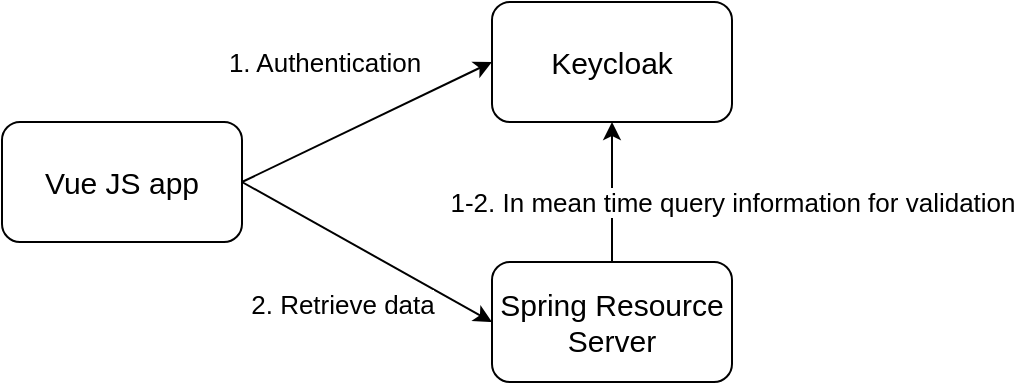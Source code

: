 <mxfile version="21.7.5" type="device">
  <diagram name="Page-1" id="fSyFRknZPOplNpxR5OrM">
    <mxGraphModel dx="946" dy="572" grid="1" gridSize="10" guides="1" tooltips="1" connect="1" arrows="1" fold="1" page="1" pageScale="1" pageWidth="850" pageHeight="1100" math="0" shadow="0">
      <root>
        <mxCell id="0" />
        <mxCell id="1" parent="0" />
        <mxCell id="zxqdLBsL2-AEQwIWG-Yf-2" value="Vue JS app" style="rounded=1;whiteSpace=wrap;html=1;fontSize=15;" vertex="1" parent="1">
          <mxGeometry x="180" y="200" width="120" height="60" as="geometry" />
        </mxCell>
        <mxCell id="zxqdLBsL2-AEQwIWG-Yf-3" value="Keycloak" style="rounded=1;whiteSpace=wrap;html=1;fontSize=15;" vertex="1" parent="1">
          <mxGeometry x="425" y="140" width="120" height="60" as="geometry" />
        </mxCell>
        <mxCell id="zxqdLBsL2-AEQwIWG-Yf-4" value="Spring Resource Server" style="rounded=1;whiteSpace=wrap;html=1;fontSize=15;" vertex="1" parent="1">
          <mxGeometry x="425" y="270" width="120" height="60" as="geometry" />
        </mxCell>
        <mxCell id="zxqdLBsL2-AEQwIWG-Yf-5" value="" style="endArrow=classic;html=1;rounded=0;exitX=1;exitY=0.5;exitDx=0;exitDy=0;entryX=0;entryY=0.5;entryDx=0;entryDy=0;" edge="1" parent="1" source="zxqdLBsL2-AEQwIWG-Yf-2" target="zxqdLBsL2-AEQwIWG-Yf-3">
          <mxGeometry width="50" height="50" relative="1" as="geometry">
            <mxPoint x="320" y="270" as="sourcePoint" />
            <mxPoint x="370" y="220" as="targetPoint" />
          </mxGeometry>
        </mxCell>
        <mxCell id="zxqdLBsL2-AEQwIWG-Yf-9" value="1. Authentication" style="edgeLabel;html=1;align=center;verticalAlign=middle;resizable=0;points=[];fontSize=13;" vertex="1" connectable="0" parent="zxqdLBsL2-AEQwIWG-Yf-5">
          <mxGeometry x="-0.04" y="-4" relative="1" as="geometry">
            <mxPoint x="-21" y="-35" as="offset" />
          </mxGeometry>
        </mxCell>
        <mxCell id="zxqdLBsL2-AEQwIWG-Yf-6" value="" style="endArrow=classic;html=1;rounded=0;exitX=1;exitY=0.5;exitDx=0;exitDy=0;entryX=0;entryY=0.5;entryDx=0;entryDy=0;" edge="1" parent="1" source="zxqdLBsL2-AEQwIWG-Yf-2" target="zxqdLBsL2-AEQwIWG-Yf-4">
          <mxGeometry width="50" height="50" relative="1" as="geometry">
            <mxPoint x="250" y="380" as="sourcePoint" />
            <mxPoint x="300" y="330" as="targetPoint" />
          </mxGeometry>
        </mxCell>
        <mxCell id="zxqdLBsL2-AEQwIWG-Yf-10" value="2. Retrieve data" style="edgeLabel;html=1;align=center;verticalAlign=middle;resizable=0;points=[];fontSize=13;" vertex="1" connectable="0" parent="zxqdLBsL2-AEQwIWG-Yf-6">
          <mxGeometry x="-0.018" y="-1" relative="1" as="geometry">
            <mxPoint x="-11" y="25" as="offset" />
          </mxGeometry>
        </mxCell>
        <mxCell id="zxqdLBsL2-AEQwIWG-Yf-7" value="" style="endArrow=classic;html=1;rounded=0;exitX=0.5;exitY=0;exitDx=0;exitDy=0;entryX=0.5;entryY=1;entryDx=0;entryDy=0;" edge="1" parent="1" source="zxqdLBsL2-AEQwIWG-Yf-4" target="zxqdLBsL2-AEQwIWG-Yf-3">
          <mxGeometry width="50" height="50" relative="1" as="geometry">
            <mxPoint x="430" y="420" as="sourcePoint" />
            <mxPoint x="480" y="370" as="targetPoint" />
          </mxGeometry>
        </mxCell>
        <mxCell id="zxqdLBsL2-AEQwIWG-Yf-11" value="1-2. In mean time query information for validation" style="edgeLabel;html=1;align=center;verticalAlign=middle;resizable=0;points=[];fontSize=13;" vertex="1" connectable="0" parent="zxqdLBsL2-AEQwIWG-Yf-7">
          <mxGeometry x="0.082" y="-1" relative="1" as="geometry">
            <mxPoint x="59" y="8" as="offset" />
          </mxGeometry>
        </mxCell>
      </root>
    </mxGraphModel>
  </diagram>
</mxfile>
